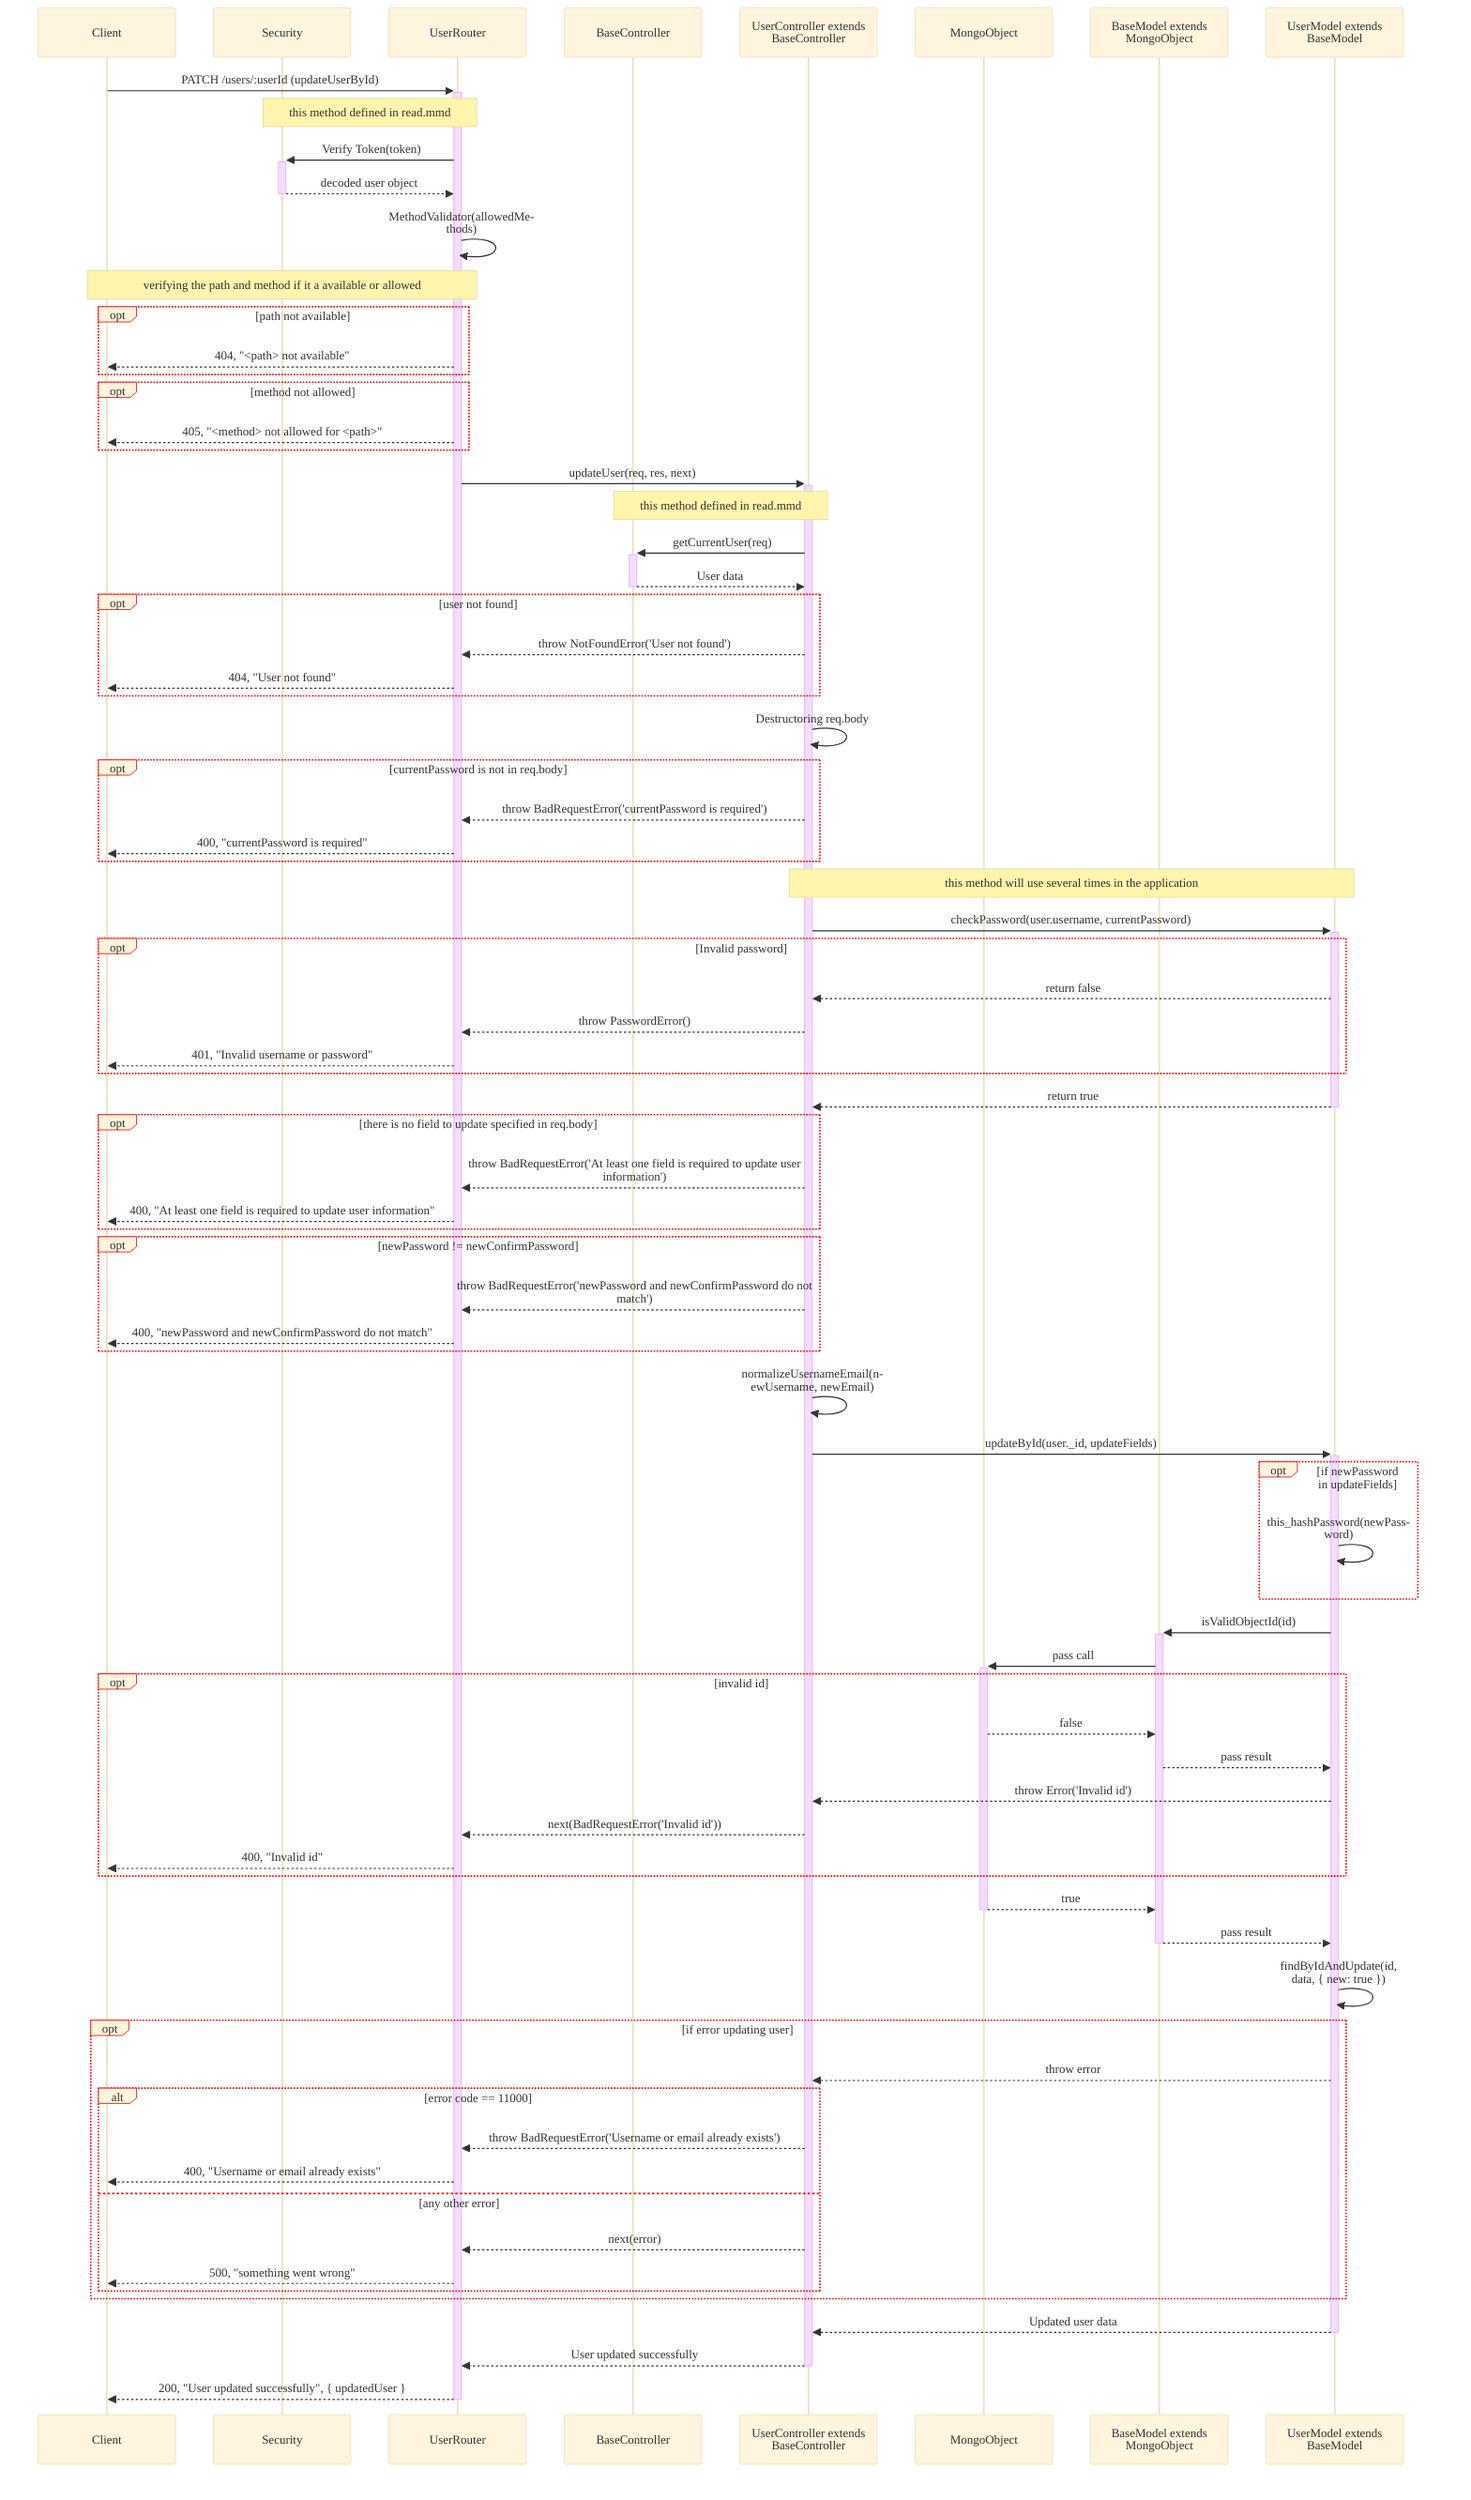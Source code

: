 %%{
    init: {
        "theme":"base",
        "themeVariables": {
            "fontFamily": "system-ui",
            'labelBoxBorderColor': '#ff0000'
        },
        "sequence": { 
            "wrap": true, 
            "width": 180 
        } 
    }
}%%
sequenceDiagram
    participant Client
    participant Sec as Security
    participant UserRouter as UserRouter
    participant BaseCont as BaseController
    participant UserCont as UserController extends BaseController
    participant Mongo as MongoObject
    participant BaseModel as BaseModel extends MongoObject
    participant Model as UserModel extends BaseModel

    %% Update User
    Client->>+UserRouter: PATCH /users/:userId (updateUserById)
    Note over Sec, UserRouter: this method defined in read.mmd
    UserRouter->>+Sec: Verify Token(token)
    Sec-->>-UserRouter: decoded user object
    UserRouter->>UserRouter: MethodValidator(allowedMethods)
    Note over Client,UserRouter : verifying the path and method if it a available or allowed
    opt path not available
        UserRouter-->>Client: 404, "<path> not available"
    end
    opt method not allowed
        UserRouter-->>Client: 405, "<method> not allowed for <path>"
    end
    UserRouter->>+UserCont: updateUser(req, res, next)
    Note over UserCont, BaseCont: this method defined in read.mmd
    UserCont->>+BaseCont: getCurrentUser(req)
    BaseCont-->>-UserCont: User data
    opt user not found
        UserCont-->>UserRouter: throw NotFoundError('User not found')
        UserRouter-->>Client: 404, "User not found"
    end
    UserCont->>UserCont: Destructoring req.body
    opt currentPassword is not in req.body
        UserCont-->>UserRouter: throw BadRequestError('currentPassword is required')
        UserRouter-->>Client: 400, "currentPassword is required"
    end
    Note over UserCont, Model: this method will use several times in the application
    UserCont->>+Model: checkPassword(user.username, currentPassword)
    opt Invalid password
        Model-->>UserCont: return false
        UserCont-->>UserRouter: throw PasswordError()
        UserRouter-->>Client: 401, "Invalid username or password"
    end
    Model-->>-UserCont: return true
    opt there is no field to update specified in req.body
        UserCont-->>UserRouter: throw BadRequestError('At least one field is required to update user information')
        UserRouter-->>Client: 400, "At least one field is required to update user information"
    end
    opt newPassword != newConfirmPassword
        UserCont-->>UserRouter: throw BadRequestError('newPassword and newConfirmPassword do not match')
        UserRouter-->>Client: 400, "newPassword and newConfirmPassword do not match"
    end
    UserCont->>UserCont: normalizeUsernameEmail(newUsername, newEmail)
    UserCont->>+Model: updateById(user._id, updateFields)
    opt if newPassword in updateFields
        Model->>Model: this_hashPassword(newPassword)
    end
    Model->>+BaseModel: isValidObjectId(id)
    BaseModel->>+Mongo: pass call
    opt invalid id
        Mongo-->>BaseModel: false
        BaseModel-->>Model: pass result
        Model-->>UserCont: throw Error('Invalid id')
        UserCont-->>UserRouter: next(BadRequestError('Invalid id'))
        UserRouter-->>Client: 400, "Invalid id"
    end
    Mongo-->>-BaseModel: true
    BaseModel-->>-Model: pass result
    Model->>Model: findByIdAndUpdate(id, data, { new: true })
    opt if error updating user
        Model-->>UserCont: throw error
        alt error code == 11000
            UserCont-->>UserRouter: throw BadRequestError('Username or email already exists')
            UserRouter-->>Client: 400, "Username or email already exists"
        else any other error
            UserCont-->>UserRouter: next(error)
            UserRouter-->>Client: 500, "something went wrong"
        end
    end
    Model-->>-UserCont: Updated user data
    UserCont-->>-UserRouter: User updated successfully
    UserRouter-->>-Client: 200, "User updated successfully", { updatedUser }